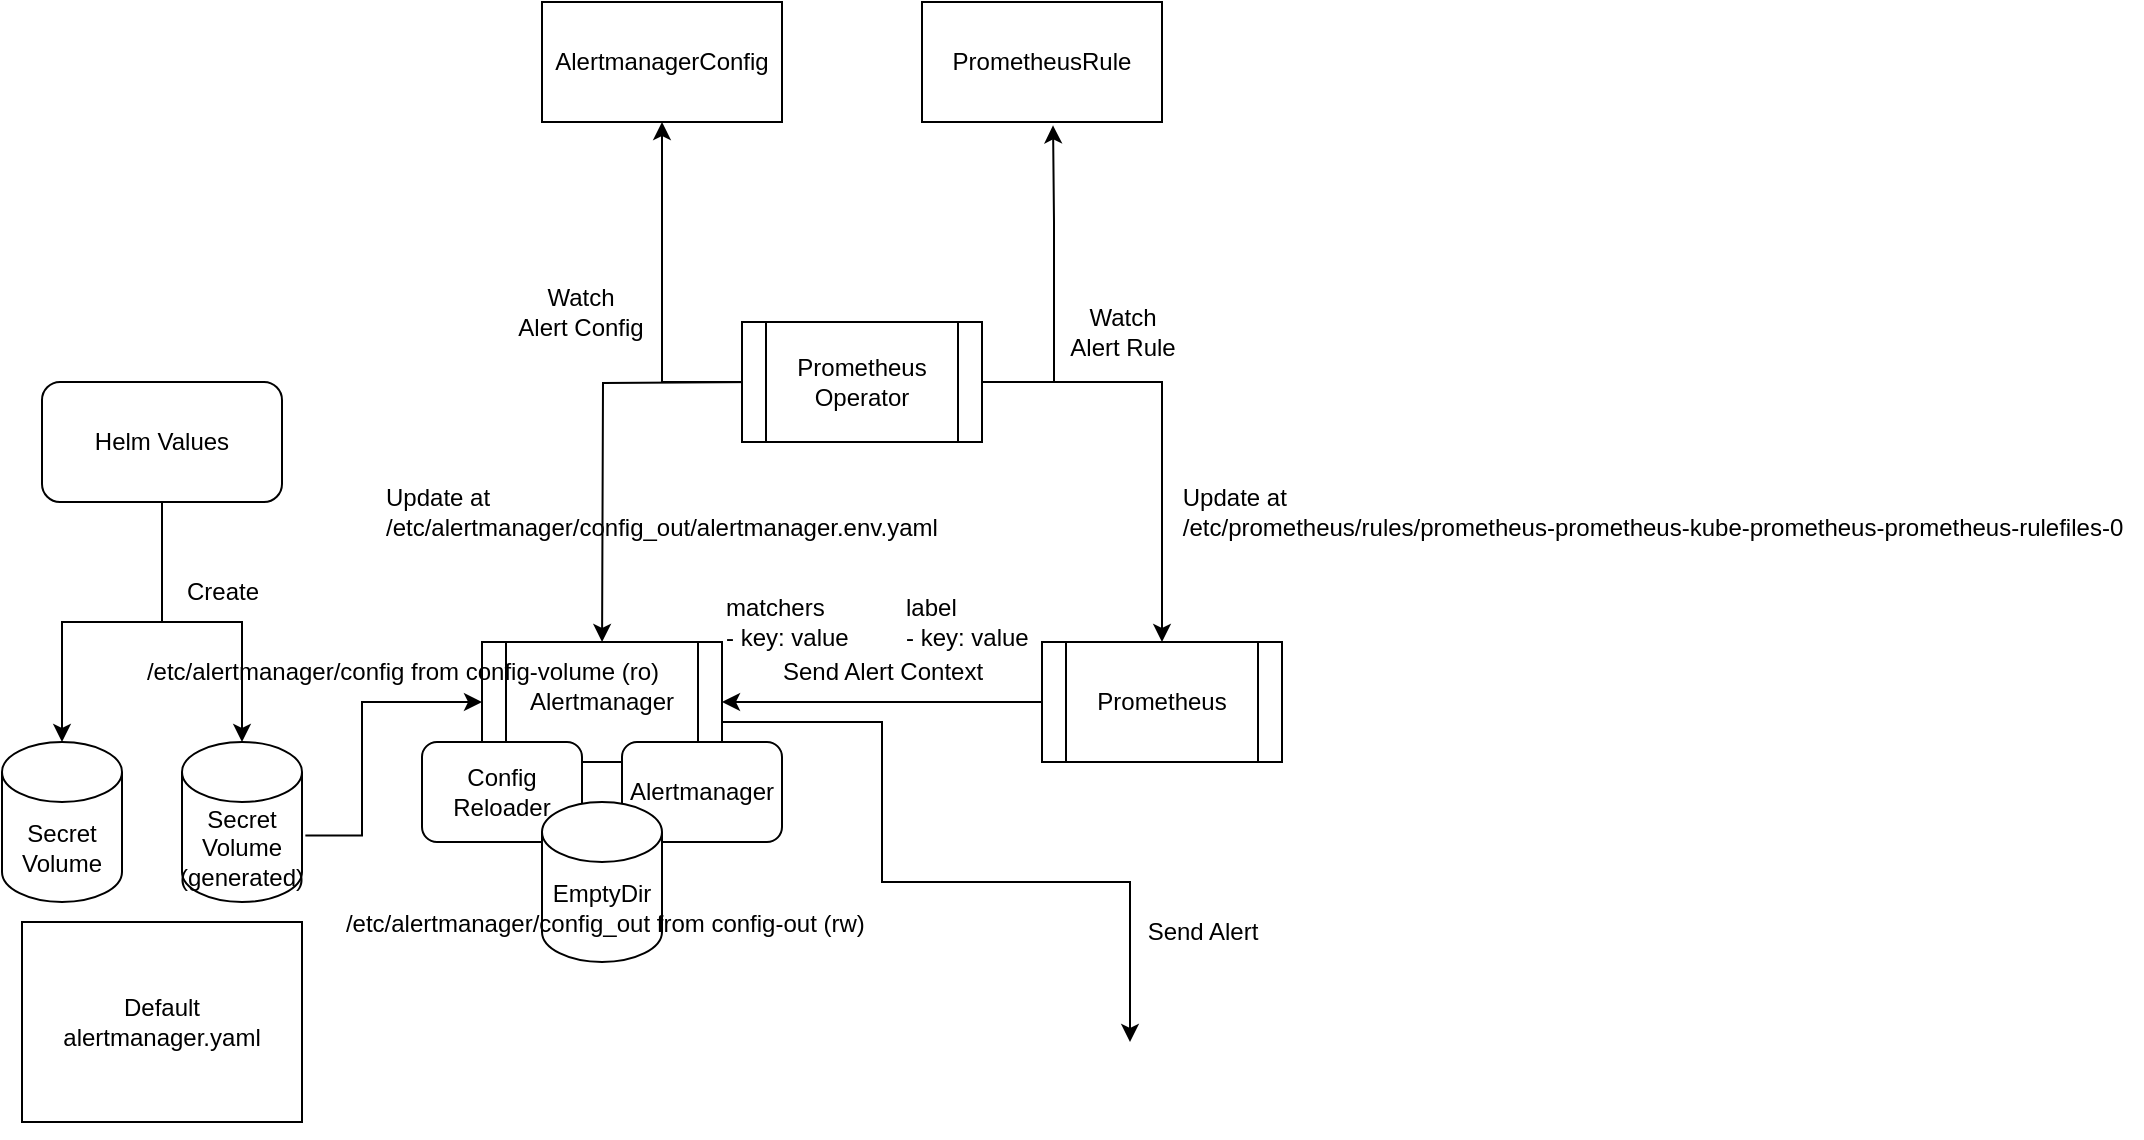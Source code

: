 <mxfile version="24.8.0">
  <diagram name="페이지-1" id="imuQKAUCu5dubq_rODLa">
    <mxGraphModel dx="989" dy="1678" grid="1" gridSize="10" guides="1" tooltips="1" connect="1" arrows="1" fold="1" page="1" pageScale="1" pageWidth="827" pageHeight="1169" math="0" shadow="0">
      <root>
        <mxCell id="0" />
        <mxCell id="1" parent="0" />
        <mxCell id="gS8YIqSY_J7xMPx6njZp-2" value="Secret&lt;div&gt;Volume&lt;/div&gt;" style="shape=cylinder3;whiteSpace=wrap;html=1;boundedLbl=1;backgroundOutline=1;size=15;" vertex="1" parent="1">
          <mxGeometry x="80" y="220" width="60" height="80" as="geometry" />
        </mxCell>
        <mxCell id="gS8YIqSY_J7xMPx6njZp-3" style="edgeStyle=orthogonalEdgeStyle;rounded=0;orthogonalLoop=1;jettySize=auto;html=1;entryX=1.028;entryY=0.585;entryDx=0;entryDy=0;entryPerimeter=0;startArrow=classic;startFill=1;endArrow=none;endFill=0;" edge="1" parent="1" target="gS8YIqSY_J7xMPx6njZp-35">
          <mxGeometry relative="1" as="geometry">
            <mxPoint x="320" y="200.034" as="sourcePoint" />
            <Array as="points">
              <mxPoint x="260" y="200" />
              <mxPoint x="260" y="267" />
            </Array>
          </mxGeometry>
        </mxCell>
        <mxCell id="gS8YIqSY_J7xMPx6njZp-9" style="edgeStyle=orthogonalEdgeStyle;rounded=0;orthogonalLoop=1;jettySize=auto;html=1;exitX=0;exitY=0.5;exitDx=0;exitDy=0;" edge="1" parent="1" source="gS8YIqSY_J7xMPx6njZp-11" target="gS8YIqSY_J7xMPx6njZp-7">
          <mxGeometry relative="1" as="geometry">
            <mxPoint x="580.0" y="40.034" as="sourcePoint" />
            <Array as="points">
              <mxPoint x="410" y="40" />
            </Array>
          </mxGeometry>
        </mxCell>
        <mxCell id="gS8YIqSY_J7xMPx6njZp-10" style="edgeStyle=orthogonalEdgeStyle;rounded=0;orthogonalLoop=1;jettySize=auto;html=1;" edge="1" parent="1">
          <mxGeometry relative="1" as="geometry">
            <mxPoint x="460.0" y="40.034" as="sourcePoint" />
            <mxPoint x="380.034" y="170" as="targetPoint" />
          </mxGeometry>
        </mxCell>
        <mxCell id="gS8YIqSY_J7xMPx6njZp-7" value="AlertmanagerConfig" style="rounded=0;whiteSpace=wrap;html=1;" vertex="1" parent="1">
          <mxGeometry x="350" y="-150" width="120" height="60" as="geometry" />
        </mxCell>
        <mxCell id="gS8YIqSY_J7xMPx6njZp-8" value="PrometheusRule" style="rounded=0;whiteSpace=wrap;html=1;" vertex="1" parent="1">
          <mxGeometry x="540" y="-150" width="120" height="60" as="geometry" />
        </mxCell>
        <mxCell id="gS8YIqSY_J7xMPx6njZp-15" style="edgeStyle=orthogonalEdgeStyle;rounded=0;orthogonalLoop=1;jettySize=auto;html=1;" edge="1" parent="1" source="gS8YIqSY_J7xMPx6njZp-11" target="gS8YIqSY_J7xMPx6njZp-13">
          <mxGeometry relative="1" as="geometry" />
        </mxCell>
        <mxCell id="gS8YIqSY_J7xMPx6njZp-11" value="Prometheus&lt;div&gt;Operator&lt;/div&gt;" style="shape=process;whiteSpace=wrap;html=1;backgroundOutline=1;" vertex="1" parent="1">
          <mxGeometry x="450" y="10" width="120" height="60" as="geometry" />
        </mxCell>
        <mxCell id="gS8YIqSY_J7xMPx6njZp-24" style="edgeStyle=orthogonalEdgeStyle;rounded=0;orthogonalLoop=1;jettySize=auto;html=1;" edge="1" parent="1" source="gS8YIqSY_J7xMPx6njZp-12" target="gS8YIqSY_J7xMPx6njZp-23">
          <mxGeometry relative="1" as="geometry">
            <mxPoint x="644" y="270" as="sourcePoint" />
            <Array as="points">
              <mxPoint x="520" y="210" />
              <mxPoint x="520" y="290" />
              <mxPoint x="644" y="290" />
            </Array>
          </mxGeometry>
        </mxCell>
        <mxCell id="gS8YIqSY_J7xMPx6njZp-12" value="Alertmanager" style="shape=process;whiteSpace=wrap;html=1;backgroundOutline=1;" vertex="1" parent="1">
          <mxGeometry x="320" y="170" width="120" height="60" as="geometry" />
        </mxCell>
        <mxCell id="gS8YIqSY_J7xMPx6njZp-19" style="edgeStyle=orthogonalEdgeStyle;rounded=0;orthogonalLoop=1;jettySize=auto;html=1;entryX=1;entryY=0.5;entryDx=0;entryDy=0;" edge="1" parent="1" source="gS8YIqSY_J7xMPx6njZp-13" target="gS8YIqSY_J7xMPx6njZp-12">
          <mxGeometry relative="1" as="geometry" />
        </mxCell>
        <mxCell id="gS8YIqSY_J7xMPx6njZp-13" value="Prometheus" style="shape=process;whiteSpace=wrap;html=1;backgroundOutline=1;" vertex="1" parent="1">
          <mxGeometry x="600" y="170" width="120" height="60" as="geometry" />
        </mxCell>
        <mxCell id="gS8YIqSY_J7xMPx6njZp-38" style="edgeStyle=orthogonalEdgeStyle;rounded=0;orthogonalLoop=1;jettySize=auto;html=1;" edge="1" parent="1" source="gS8YIqSY_J7xMPx6njZp-16" target="gS8YIqSY_J7xMPx6njZp-2">
          <mxGeometry relative="1" as="geometry" />
        </mxCell>
        <mxCell id="gS8YIqSY_J7xMPx6njZp-39" style="edgeStyle=orthogonalEdgeStyle;rounded=0;orthogonalLoop=1;jettySize=auto;html=1;" edge="1" parent="1" source="gS8YIqSY_J7xMPx6njZp-16" target="gS8YIqSY_J7xMPx6njZp-35">
          <mxGeometry relative="1" as="geometry" />
        </mxCell>
        <mxCell id="gS8YIqSY_J7xMPx6njZp-16" value="Helm Values" style="rounded=1;whiteSpace=wrap;html=1;" vertex="1" parent="1">
          <mxGeometry x="100" y="40" width="120" height="60" as="geometry" />
        </mxCell>
        <mxCell id="gS8YIqSY_J7xMPx6njZp-18" style="edgeStyle=orthogonalEdgeStyle;rounded=0;orthogonalLoop=1;jettySize=auto;html=1;entryX=0.546;entryY=1.028;entryDx=0;entryDy=0;entryPerimeter=0;" edge="1" parent="1" source="gS8YIqSY_J7xMPx6njZp-11" target="gS8YIqSY_J7xMPx6njZp-8">
          <mxGeometry relative="1" as="geometry">
            <Array as="points">
              <mxPoint x="606" y="40" />
              <mxPoint x="606" y="-40" />
            </Array>
          </mxGeometry>
        </mxCell>
        <mxCell id="gS8YIqSY_J7xMPx6njZp-20" value="&lt;div&gt;Watch&lt;/div&gt;Alert Rule" style="text;html=1;align=center;verticalAlign=middle;resizable=0;points=[];autosize=1;strokeColor=none;fillColor=none;" vertex="1" parent="1">
          <mxGeometry x="600" y="-5" width="80" height="40" as="geometry" />
        </mxCell>
        <mxCell id="gS8YIqSY_J7xMPx6njZp-21" value="Watch&lt;div&gt;Alert Config&lt;/div&gt;" style="text;html=1;align=center;verticalAlign=middle;resizable=0;points=[];autosize=1;strokeColor=none;fillColor=none;" vertex="1" parent="1">
          <mxGeometry x="324" y="-15" width="90" height="40" as="geometry" />
        </mxCell>
        <mxCell id="gS8YIqSY_J7xMPx6njZp-22" value="Send Alert Context" style="text;html=1;align=center;verticalAlign=middle;resizable=0;points=[];autosize=1;strokeColor=none;fillColor=none;" vertex="1" parent="1">
          <mxGeometry x="460" y="170" width="120" height="30" as="geometry" />
        </mxCell>
        <mxCell id="gS8YIqSY_J7xMPx6njZp-23" value="" style="shape=image;html=1;verticalAlign=top;verticalLabelPosition=bottom;labelBackgroundColor=#ffffff;imageAspect=0;aspect=fixed;image=https://cdn2.iconfinder.com/data/icons/social-media-2285/512/1_Slack_colored_svg-128.png" vertex="1" parent="1">
          <mxGeometry x="620" y="370" width="48" height="48" as="geometry" />
        </mxCell>
        <mxCell id="gS8YIqSY_J7xMPx6njZp-25" value="Send Alert" style="text;html=1;align=center;verticalAlign=middle;resizable=0;points=[];autosize=1;strokeColor=none;fillColor=none;" vertex="1" parent="1">
          <mxGeometry x="640" y="300" width="80" height="30" as="geometry" />
        </mxCell>
        <mxCell id="gS8YIqSY_J7xMPx6njZp-27" value="label&lt;div&gt;- key: value&lt;/div&gt;" style="text;html=1;align=left;verticalAlign=middle;resizable=0;points=[];autosize=1;strokeColor=none;fillColor=none;" vertex="1" parent="1">
          <mxGeometry x="530" y="140" width="80" height="40" as="geometry" />
        </mxCell>
        <mxCell id="gS8YIqSY_J7xMPx6njZp-28" value="Update at&lt;div&gt;/etc/alertmanager/config_out/alertmanager.env.yaml&lt;/div&gt;" style="text;html=1;align=left;verticalAlign=middle;resizable=0;points=[];autosize=1;strokeColor=none;fillColor=none;" vertex="1" parent="1">
          <mxGeometry x="270" y="85" width="300" height="40" as="geometry" />
        </mxCell>
        <mxCell id="gS8YIqSY_J7xMPx6njZp-29" value="&lt;div style=&quot;text-align: left;&quot;&gt;&lt;span style=&quot;background-color: initial;&quot;&gt;Update at&lt;/span&gt;&lt;/div&gt;&lt;div style=&quot;text-align: left;&quot;&gt;/etc/prometheus/rules/prometheus-prometheus-kube-prometheus-prometheus-rulefiles-0&lt;br&gt;&lt;/div&gt;" style="text;html=1;align=center;verticalAlign=middle;resizable=0;points=[];autosize=1;strokeColor=none;fillColor=none;" vertex="1" parent="1">
          <mxGeometry x="660" y="85" width="490" height="40" as="geometry" />
        </mxCell>
        <mxCell id="gS8YIqSY_J7xMPx6njZp-32" value="Alertmanager" style="rounded=1;whiteSpace=wrap;html=1;" vertex="1" parent="1">
          <mxGeometry x="390" y="220" width="80" height="50" as="geometry" />
        </mxCell>
        <mxCell id="gS8YIqSY_J7xMPx6njZp-33" value="Config Reloader" style="rounded=1;whiteSpace=wrap;html=1;" vertex="1" parent="1">
          <mxGeometry x="290" y="220" width="80" height="50" as="geometry" />
        </mxCell>
        <mxCell id="gS8YIqSY_J7xMPx6njZp-34" value="EmptyDir&lt;div&gt;&lt;span style=&quot;text-wrap: nowrap;&quot;&gt;&amp;nbsp;/etc/alertmanager/config_out from config-out (rw)&lt;/span&gt;&lt;br&gt;&lt;/div&gt;" style="shape=cylinder3;whiteSpace=wrap;html=1;boundedLbl=1;backgroundOutline=1;size=15;" vertex="1" parent="1">
          <mxGeometry x="350" y="250" width="60" height="80" as="geometry" />
        </mxCell>
        <mxCell id="gS8YIqSY_J7xMPx6njZp-35" value="Secret&lt;div&gt;Volume&lt;/div&gt;&lt;div&gt;&lt;span style=&quot;background-color: initial;&quot;&gt;(&lt;/span&gt;&lt;span style=&quot;text-wrap: nowrap; background-color: initial;&quot;&gt;generated)&lt;/span&gt;&lt;/div&gt;" style="shape=cylinder3;whiteSpace=wrap;html=1;boundedLbl=1;backgroundOutline=1;size=15;" vertex="1" parent="1">
          <mxGeometry x="170" y="220" width="60" height="80" as="geometry" />
        </mxCell>
        <mxCell id="gS8YIqSY_J7xMPx6njZp-5" value="&lt;div&gt;Default&lt;/div&gt;alertmanager.yaml" style="rounded=0;whiteSpace=wrap;html=1;" vertex="1" parent="1">
          <mxGeometry x="90" y="310" width="140" height="100" as="geometry" />
        </mxCell>
        <mxCell id="gS8YIqSY_J7xMPx6njZp-26" value="matchers&lt;div&gt;- key: value&lt;/div&gt;" style="text;html=1;align=left;verticalAlign=middle;resizable=0;points=[];autosize=1;strokeColor=none;fillColor=none;" vertex="1" parent="1">
          <mxGeometry x="440" y="140" width="80" height="40" as="geometry" />
        </mxCell>
        <mxCell id="gS8YIqSY_J7xMPx6njZp-41" value="Create" style="text;html=1;align=center;verticalAlign=middle;resizable=0;points=[];autosize=1;strokeColor=none;fillColor=none;" vertex="1" parent="1">
          <mxGeometry x="160" y="130" width="60" height="30" as="geometry" />
        </mxCell>
        <mxCell id="gS8YIqSY_J7xMPx6njZp-42" value="&lt;div&gt;/etc/alertmanager/config from config-volume (ro)&lt;/div&gt;" style="text;html=1;align=center;verticalAlign=middle;resizable=0;points=[];autosize=1;strokeColor=none;fillColor=none;" vertex="1" parent="1">
          <mxGeometry x="140" y="170" width="280" height="30" as="geometry" />
        </mxCell>
      </root>
    </mxGraphModel>
  </diagram>
</mxfile>
